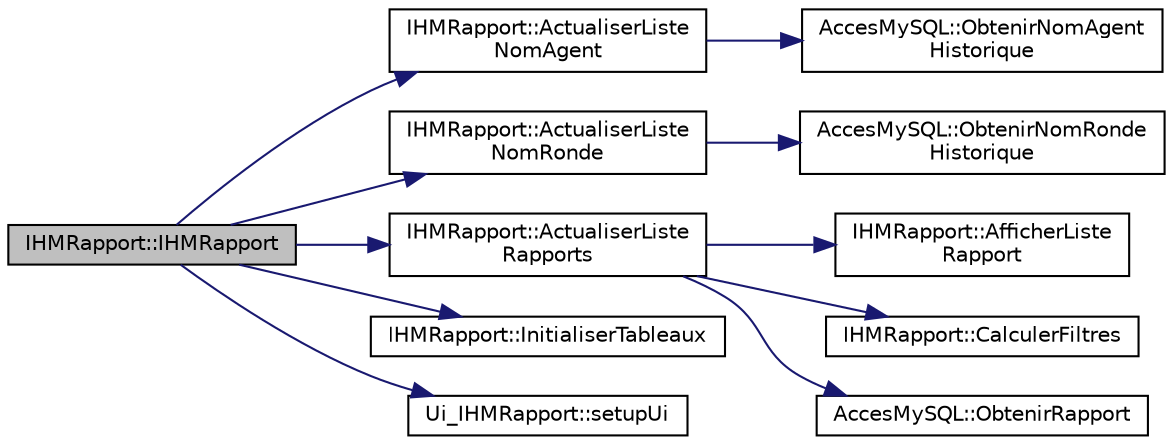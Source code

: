 digraph "IHMRapport::IHMRapport"
{
 // LATEX_PDF_SIZE
  edge [fontname="Helvetica",fontsize="10",labelfontname="Helvetica",labelfontsize="10"];
  node [fontname="Helvetica",fontsize="10",shape=record];
  rankdir="LR";
  Node1 [label="IHMRapport::IHMRapport",height=0.2,width=0.4,color="black", fillcolor="grey75", style="filled", fontcolor="black",tooltip=" "];
  Node1 -> Node2 [color="midnightblue",fontsize="10",style="solid",fontname="Helvetica"];
  Node2 [label="IHMRapport::ActualiserListe\lNomAgent",height=0.2,width=0.4,color="black", fillcolor="white", style="filled",URL="$class_i_h_m_rapport.html#acd0aaa942b2ed0b405cef484fd94845f",tooltip=" "];
  Node2 -> Node3 [color="midnightblue",fontsize="10",style="solid",fontname="Helvetica"];
  Node3 [label="AccesMySQL::ObtenirNomAgent\lHistorique",height=0.2,width=0.4,color="black", fillcolor="white", style="filled",URL="$class_acces_my_s_q_l.html#a7024ebe5fbfa648d5cc83b9373b2a422",tooltip=" "];
  Node1 -> Node4 [color="midnightblue",fontsize="10",style="solid",fontname="Helvetica"];
  Node4 [label="IHMRapport::ActualiserListe\lNomRonde",height=0.2,width=0.4,color="black", fillcolor="white", style="filled",URL="$class_i_h_m_rapport.html#a84a6f3eba38ae0a3f01fdf0c2ce7ab9d",tooltip=" "];
  Node4 -> Node5 [color="midnightblue",fontsize="10",style="solid",fontname="Helvetica"];
  Node5 [label="AccesMySQL::ObtenirNomRonde\lHistorique",height=0.2,width=0.4,color="black", fillcolor="white", style="filled",URL="$class_acces_my_s_q_l.html#a294dd69c91bfb63c7ca225d2d0b7cb68",tooltip=" "];
  Node1 -> Node6 [color="midnightblue",fontsize="10",style="solid",fontname="Helvetica"];
  Node6 [label="IHMRapport::ActualiserListe\lRapports",height=0.2,width=0.4,color="black", fillcolor="white", style="filled",URL="$class_i_h_m_rapport.html#a46ea3a67d11342647ce60ad28069c4c5",tooltip=" "];
  Node6 -> Node7 [color="midnightblue",fontsize="10",style="solid",fontname="Helvetica"];
  Node7 [label="IHMRapport::AfficherListe\lRapport",height=0.2,width=0.4,color="black", fillcolor="white", style="filled",URL="$class_i_h_m_rapport.html#ab41156d292a4d839ef62aa3257d77cea",tooltip=" "];
  Node6 -> Node8 [color="midnightblue",fontsize="10",style="solid",fontname="Helvetica"];
  Node8 [label="IHMRapport::CalculerFiltres",height=0.2,width=0.4,color="black", fillcolor="white", style="filled",URL="$class_i_h_m_rapport.html#a846aeed82d360307a585d9eff3dfd1b4",tooltip=" "];
  Node6 -> Node9 [color="midnightblue",fontsize="10",style="solid",fontname="Helvetica"];
  Node9 [label="AccesMySQL::ObtenirRapport",height=0.2,width=0.4,color="black", fillcolor="white", style="filled",URL="$class_acces_my_s_q_l.html#abad1dd8d0e0c11c25e4085dacde2f3b1",tooltip=" "];
  Node1 -> Node10 [color="midnightblue",fontsize="10",style="solid",fontname="Helvetica"];
  Node10 [label="IHMRapport::InitialiserTableaux",height=0.2,width=0.4,color="black", fillcolor="white", style="filled",URL="$class_i_h_m_rapport.html#a2d6f3e7eb6f4c2a2693ffa2285d7c612",tooltip=" "];
  Node1 -> Node11 [color="midnightblue",fontsize="10",style="solid",fontname="Helvetica"];
  Node11 [label="Ui_IHMRapport::setupUi",height=0.2,width=0.4,color="black", fillcolor="white", style="filled",URL="$class_ui___i_h_m_rapport.html#a1fdf8d2b8b8b6165ff05d38a10b59795",tooltip=" "];
}
